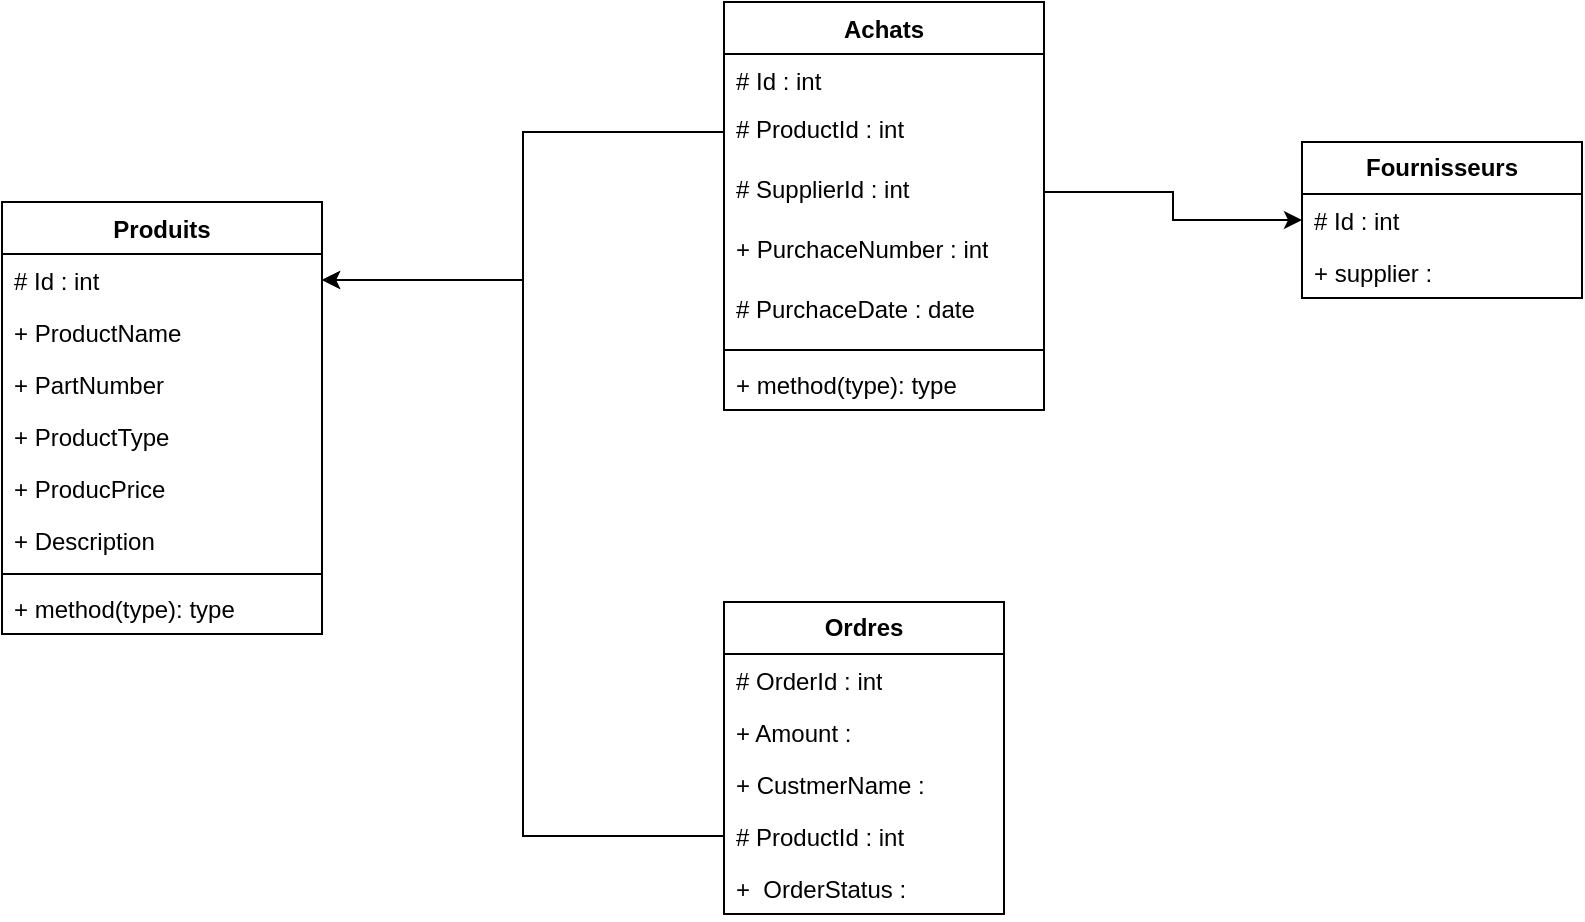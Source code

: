<mxfile version="22.1.1" type="github">
  <diagram name="Page-1" id="6sfD6XuJXOn0PDrtRclJ">
    <mxGraphModel dx="1290" dy="566" grid="1" gridSize="10" guides="1" tooltips="1" connect="1" arrows="1" fold="1" page="1" pageScale="1" pageWidth="827" pageHeight="1169" math="0" shadow="0">
      <root>
        <mxCell id="0" />
        <mxCell id="1" parent="0" />
        <mxCell id="7ul_TQOTDa5sbdYVbnae-23" value="&lt;b&gt;Fournisseurs&lt;/b&gt;" style="swimlane;fontStyle=0;childLayout=stackLayout;horizontal=1;startSize=26;fillColor=none;horizontalStack=0;resizeParent=1;resizeParentMax=0;resizeLast=0;collapsible=1;marginBottom=0;whiteSpace=wrap;html=1;" vertex="1" parent="1">
          <mxGeometry x="670" y="140" width="140" height="78" as="geometry" />
        </mxCell>
        <mxCell id="7ul_TQOTDa5sbdYVbnae-24" value="# Id : int" style="text;strokeColor=none;fillColor=none;align=left;verticalAlign=top;spacingLeft=4;spacingRight=4;overflow=hidden;rotatable=0;points=[[0,0.5],[1,0.5]];portConstraint=eastwest;whiteSpace=wrap;html=1;" vertex="1" parent="7ul_TQOTDa5sbdYVbnae-23">
          <mxGeometry y="26" width="140" height="26" as="geometry" />
        </mxCell>
        <mxCell id="7ul_TQOTDa5sbdYVbnae-25" value="+ supplier : " style="text;strokeColor=none;fillColor=none;align=left;verticalAlign=top;spacingLeft=4;spacingRight=4;overflow=hidden;rotatable=0;points=[[0,0.5],[1,0.5]];portConstraint=eastwest;whiteSpace=wrap;html=1;" vertex="1" parent="7ul_TQOTDa5sbdYVbnae-23">
          <mxGeometry y="52" width="140" height="26" as="geometry" />
        </mxCell>
        <mxCell id="7ul_TQOTDa5sbdYVbnae-27" value="&lt;b&gt;Ordres&lt;/b&gt;" style="swimlane;fontStyle=0;childLayout=stackLayout;horizontal=1;startSize=26;fillColor=none;horizontalStack=0;resizeParent=1;resizeParentMax=0;resizeLast=0;collapsible=1;marginBottom=0;whiteSpace=wrap;html=1;" vertex="1" parent="1">
          <mxGeometry x="381" y="370" width="140" height="156" as="geometry" />
        </mxCell>
        <mxCell id="7ul_TQOTDa5sbdYVbnae-28" value="# OrderId : int" style="text;strokeColor=none;fillColor=none;align=left;verticalAlign=top;spacingLeft=4;spacingRight=4;overflow=hidden;rotatable=0;points=[[0,0.5],[1,0.5]];portConstraint=eastwest;whiteSpace=wrap;html=1;" vertex="1" parent="7ul_TQOTDa5sbdYVbnae-27">
          <mxGeometry y="26" width="140" height="26" as="geometry" />
        </mxCell>
        <mxCell id="7ul_TQOTDa5sbdYVbnae-29" value="+ Amount : " style="text;strokeColor=none;fillColor=none;align=left;verticalAlign=top;spacingLeft=4;spacingRight=4;overflow=hidden;rotatable=0;points=[[0,0.5],[1,0.5]];portConstraint=eastwest;whiteSpace=wrap;html=1;" vertex="1" parent="7ul_TQOTDa5sbdYVbnae-27">
          <mxGeometry y="52" width="140" height="26" as="geometry" />
        </mxCell>
        <mxCell id="7ul_TQOTDa5sbdYVbnae-30" value="+ CustmerName : " style="text;strokeColor=none;fillColor=none;align=left;verticalAlign=top;spacingLeft=4;spacingRight=4;overflow=hidden;rotatable=0;points=[[0,0.5],[1,0.5]];portConstraint=eastwest;whiteSpace=wrap;html=1;" vertex="1" parent="7ul_TQOTDa5sbdYVbnae-27">
          <mxGeometry y="78" width="140" height="26" as="geometry" />
        </mxCell>
        <mxCell id="7ul_TQOTDa5sbdYVbnae-39" value="# ProductId : int" style="text;strokeColor=none;fillColor=none;align=left;verticalAlign=top;spacingLeft=4;spacingRight=4;overflow=hidden;rotatable=0;points=[[0,0.5],[1,0.5]];portConstraint=eastwest;whiteSpace=wrap;html=1;" vertex="1" parent="7ul_TQOTDa5sbdYVbnae-27">
          <mxGeometry y="104" width="140" height="26" as="geometry" />
        </mxCell>
        <mxCell id="7ul_TQOTDa5sbdYVbnae-41" value="+&amp;nbsp; OrderStatus : " style="text;strokeColor=none;fillColor=none;align=left;verticalAlign=top;spacingLeft=4;spacingRight=4;overflow=hidden;rotatable=0;points=[[0,0.5],[1,0.5]];portConstraint=eastwest;whiteSpace=wrap;html=1;" vertex="1" parent="7ul_TQOTDa5sbdYVbnae-27">
          <mxGeometry y="130" width="140" height="26" as="geometry" />
        </mxCell>
        <mxCell id="7ul_TQOTDa5sbdYVbnae-54" style="edgeStyle=orthogonalEdgeStyle;rounded=0;orthogonalLoop=1;jettySize=auto;html=1;entryX=1;entryY=0.5;entryDx=0;entryDy=0;" edge="1" parent="1" source="7ul_TQOTDa5sbdYVbnae-22" target="7ul_TQOTDa5sbdYVbnae-44">
          <mxGeometry relative="1" as="geometry" />
        </mxCell>
        <mxCell id="7ul_TQOTDa5sbdYVbnae-56" style="edgeStyle=orthogonalEdgeStyle;rounded=0;orthogonalLoop=1;jettySize=auto;html=1;exitX=0;exitY=0.5;exitDx=0;exitDy=0;" edge="1" parent="1" source="7ul_TQOTDa5sbdYVbnae-39" target="7ul_TQOTDa5sbdYVbnae-44">
          <mxGeometry relative="1" as="geometry" />
        </mxCell>
        <mxCell id="7ul_TQOTDa5sbdYVbnae-57" style="edgeStyle=orthogonalEdgeStyle;rounded=0;orthogonalLoop=1;jettySize=auto;html=1;" edge="1" parent="1" source="7ul_TQOTDa5sbdYVbnae-21" target="7ul_TQOTDa5sbdYVbnae-24">
          <mxGeometry relative="1" as="geometry" />
        </mxCell>
        <mxCell id="7ul_TQOTDa5sbdYVbnae-59" value="Produits" style="swimlane;fontStyle=1;align=center;verticalAlign=top;childLayout=stackLayout;horizontal=1;startSize=26;horizontalStack=0;resizeParent=1;resizeParentMax=0;resizeLast=0;collapsible=1;marginBottom=0;whiteSpace=wrap;html=1;" vertex="1" parent="1">
          <mxGeometry x="20" y="170" width="160" height="216" as="geometry" />
        </mxCell>
        <mxCell id="7ul_TQOTDa5sbdYVbnae-44" value="# Id : int" style="text;strokeColor=none;fillColor=none;align=left;verticalAlign=top;spacingLeft=4;spacingRight=4;overflow=hidden;rotatable=0;points=[[0,0.5],[1,0.5]];portConstraint=eastwest;whiteSpace=wrap;html=1;" vertex="1" parent="7ul_TQOTDa5sbdYVbnae-59">
          <mxGeometry y="26" width="160" height="26" as="geometry" />
        </mxCell>
        <mxCell id="7ul_TQOTDa5sbdYVbnae-45" value="+ ProductName" style="text;strokeColor=none;fillColor=none;align=left;verticalAlign=top;spacingLeft=4;spacingRight=4;overflow=hidden;rotatable=0;points=[[0,0.5],[1,0.5]];portConstraint=eastwest;whiteSpace=wrap;html=1;" vertex="1" parent="7ul_TQOTDa5sbdYVbnae-59">
          <mxGeometry y="52" width="160" height="26" as="geometry" />
        </mxCell>
        <mxCell id="7ul_TQOTDa5sbdYVbnae-46" value="+ PartNumber" style="text;strokeColor=none;fillColor=none;align=left;verticalAlign=top;spacingLeft=4;spacingRight=4;overflow=hidden;rotatable=0;points=[[0,0.5],[1,0.5]];portConstraint=eastwest;whiteSpace=wrap;html=1;" vertex="1" parent="7ul_TQOTDa5sbdYVbnae-59">
          <mxGeometry y="78" width="160" height="26" as="geometry" />
        </mxCell>
        <mxCell id="7ul_TQOTDa5sbdYVbnae-47" value="+ ProductType" style="text;strokeColor=none;fillColor=none;align=left;verticalAlign=top;spacingLeft=4;spacingRight=4;overflow=hidden;rotatable=0;points=[[0,0.5],[1,0.5]];portConstraint=eastwest;whiteSpace=wrap;html=1;" vertex="1" parent="7ul_TQOTDa5sbdYVbnae-59">
          <mxGeometry y="104" width="160" height="26" as="geometry" />
        </mxCell>
        <mxCell id="7ul_TQOTDa5sbdYVbnae-58" value="+ ProducPrice" style="text;strokeColor=none;fillColor=none;align=left;verticalAlign=top;spacingLeft=4;spacingRight=4;overflow=hidden;rotatable=0;points=[[0,0.5],[1,0.5]];portConstraint=eastwest;whiteSpace=wrap;html=1;" vertex="1" parent="7ul_TQOTDa5sbdYVbnae-59">
          <mxGeometry y="130" width="160" height="26" as="geometry" />
        </mxCell>
        <mxCell id="7ul_TQOTDa5sbdYVbnae-48" value="+ Description" style="text;strokeColor=none;fillColor=none;align=left;verticalAlign=top;spacingLeft=4;spacingRight=4;overflow=hidden;rotatable=0;points=[[0,0.5],[1,0.5]];portConstraint=eastwest;whiteSpace=wrap;html=1;" vertex="1" parent="7ul_TQOTDa5sbdYVbnae-59">
          <mxGeometry y="156" width="160" height="26" as="geometry" />
        </mxCell>
        <mxCell id="7ul_TQOTDa5sbdYVbnae-61" value="" style="line;strokeWidth=1;fillColor=none;align=left;verticalAlign=middle;spacingTop=-1;spacingLeft=3;spacingRight=3;rotatable=0;labelPosition=right;points=[];portConstraint=eastwest;strokeColor=inherit;" vertex="1" parent="7ul_TQOTDa5sbdYVbnae-59">
          <mxGeometry y="182" width="160" height="8" as="geometry" />
        </mxCell>
        <mxCell id="7ul_TQOTDa5sbdYVbnae-62" value="+ method(type): type" style="text;strokeColor=none;fillColor=none;align=left;verticalAlign=top;spacingLeft=4;spacingRight=4;overflow=hidden;rotatable=0;points=[[0,0.5],[1,0.5]];portConstraint=eastwest;whiteSpace=wrap;html=1;" vertex="1" parent="7ul_TQOTDa5sbdYVbnae-59">
          <mxGeometry y="190" width="160" height="26" as="geometry" />
        </mxCell>
        <mxCell id="7ul_TQOTDa5sbdYVbnae-63" value="Achats" style="swimlane;fontStyle=1;align=center;verticalAlign=top;childLayout=stackLayout;horizontal=1;startSize=26;horizontalStack=0;resizeParent=1;resizeParentMax=0;resizeLast=0;collapsible=1;marginBottom=0;whiteSpace=wrap;html=1;" vertex="1" parent="1">
          <mxGeometry x="381" y="70" width="160" height="204" as="geometry" />
        </mxCell>
        <mxCell id="7ul_TQOTDa5sbdYVbnae-20" value="# Id : int" style="text;strokeColor=none;fillColor=none;align=left;verticalAlign=top;spacingLeft=4;spacingRight=4;overflow=hidden;rotatable=0;points=[[0,0.5],[1,0.5]];portConstraint=eastwest;whiteSpace=wrap;html=1;" vertex="1" parent="7ul_TQOTDa5sbdYVbnae-63">
          <mxGeometry y="26" width="160" height="24" as="geometry" />
        </mxCell>
        <mxCell id="7ul_TQOTDa5sbdYVbnae-22" value="# ProductId : int" style="text;strokeColor=none;fillColor=none;align=left;verticalAlign=top;spacingLeft=4;spacingRight=4;overflow=hidden;rotatable=0;points=[[0,0.5],[1,0.5]];portConstraint=eastwest;whiteSpace=wrap;html=1;" vertex="1" parent="7ul_TQOTDa5sbdYVbnae-63">
          <mxGeometry y="50" width="160" height="30" as="geometry" />
        </mxCell>
        <mxCell id="7ul_TQOTDa5sbdYVbnae-21" value="&lt;div&gt;# SupplierId : int&lt;/div&gt;" style="text;strokeColor=none;fillColor=none;align=left;verticalAlign=top;spacingLeft=4;spacingRight=4;overflow=hidden;rotatable=0;points=[[0,0.5],[1,0.5]];portConstraint=eastwest;whiteSpace=wrap;html=1;" vertex="1" parent="7ul_TQOTDa5sbdYVbnae-63">
          <mxGeometry y="80" width="160" height="30" as="geometry" />
        </mxCell>
        <mxCell id="7ul_TQOTDa5sbdYVbnae-35" value="+ PurchaceNumber : int" style="text;strokeColor=none;fillColor=none;align=left;verticalAlign=top;spacingLeft=4;spacingRight=4;overflow=hidden;rotatable=0;points=[[0,0.5],[1,0.5]];portConstraint=eastwest;whiteSpace=wrap;html=1;" vertex="1" parent="7ul_TQOTDa5sbdYVbnae-63">
          <mxGeometry y="110" width="160" height="30" as="geometry" />
        </mxCell>
        <mxCell id="7ul_TQOTDa5sbdYVbnae-36" value="# PurchaceDate : date" style="text;strokeColor=none;fillColor=none;align=left;verticalAlign=top;spacingLeft=4;spacingRight=4;overflow=hidden;rotatable=0;points=[[0,0.5],[1,0.5]];portConstraint=eastwest;whiteSpace=wrap;html=1;" vertex="1" parent="7ul_TQOTDa5sbdYVbnae-63">
          <mxGeometry y="140" width="160" height="30" as="geometry" />
        </mxCell>
        <mxCell id="7ul_TQOTDa5sbdYVbnae-65" value="" style="line;strokeWidth=1;fillColor=none;align=left;verticalAlign=middle;spacingTop=-1;spacingLeft=3;spacingRight=3;rotatable=0;labelPosition=right;points=[];portConstraint=eastwest;strokeColor=inherit;" vertex="1" parent="7ul_TQOTDa5sbdYVbnae-63">
          <mxGeometry y="170" width="160" height="8" as="geometry" />
        </mxCell>
        <mxCell id="7ul_TQOTDa5sbdYVbnae-66" value="+ method(type): type" style="text;strokeColor=none;fillColor=none;align=left;verticalAlign=top;spacingLeft=4;spacingRight=4;overflow=hidden;rotatable=0;points=[[0,0.5],[1,0.5]];portConstraint=eastwest;whiteSpace=wrap;html=1;" vertex="1" parent="7ul_TQOTDa5sbdYVbnae-63">
          <mxGeometry y="178" width="160" height="26" as="geometry" />
        </mxCell>
      </root>
    </mxGraphModel>
  </diagram>
</mxfile>
